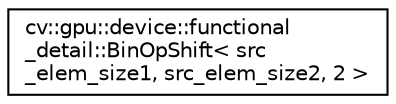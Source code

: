 digraph "Graphical Class Hierarchy"
{
 // LATEX_PDF_SIZE
  edge [fontname="Helvetica",fontsize="10",labelfontname="Helvetica",labelfontsize="10"];
  node [fontname="Helvetica",fontsize="10",shape=record];
  rankdir="LR";
  Node0 [label="cv::gpu::device::functional\l_detail::BinOpShift\< src\l_elem_size1, src_elem_size2, 2 \>",height=0.2,width=0.4,color="black", fillcolor="white", style="filled",URL="$structcv_1_1gpu_1_1device_1_1functional__detail_1_1_bin_op_shift_3_01src__elem__size1_00_01src__elem__size2_00_012_01_4.html",tooltip=" "];
}
